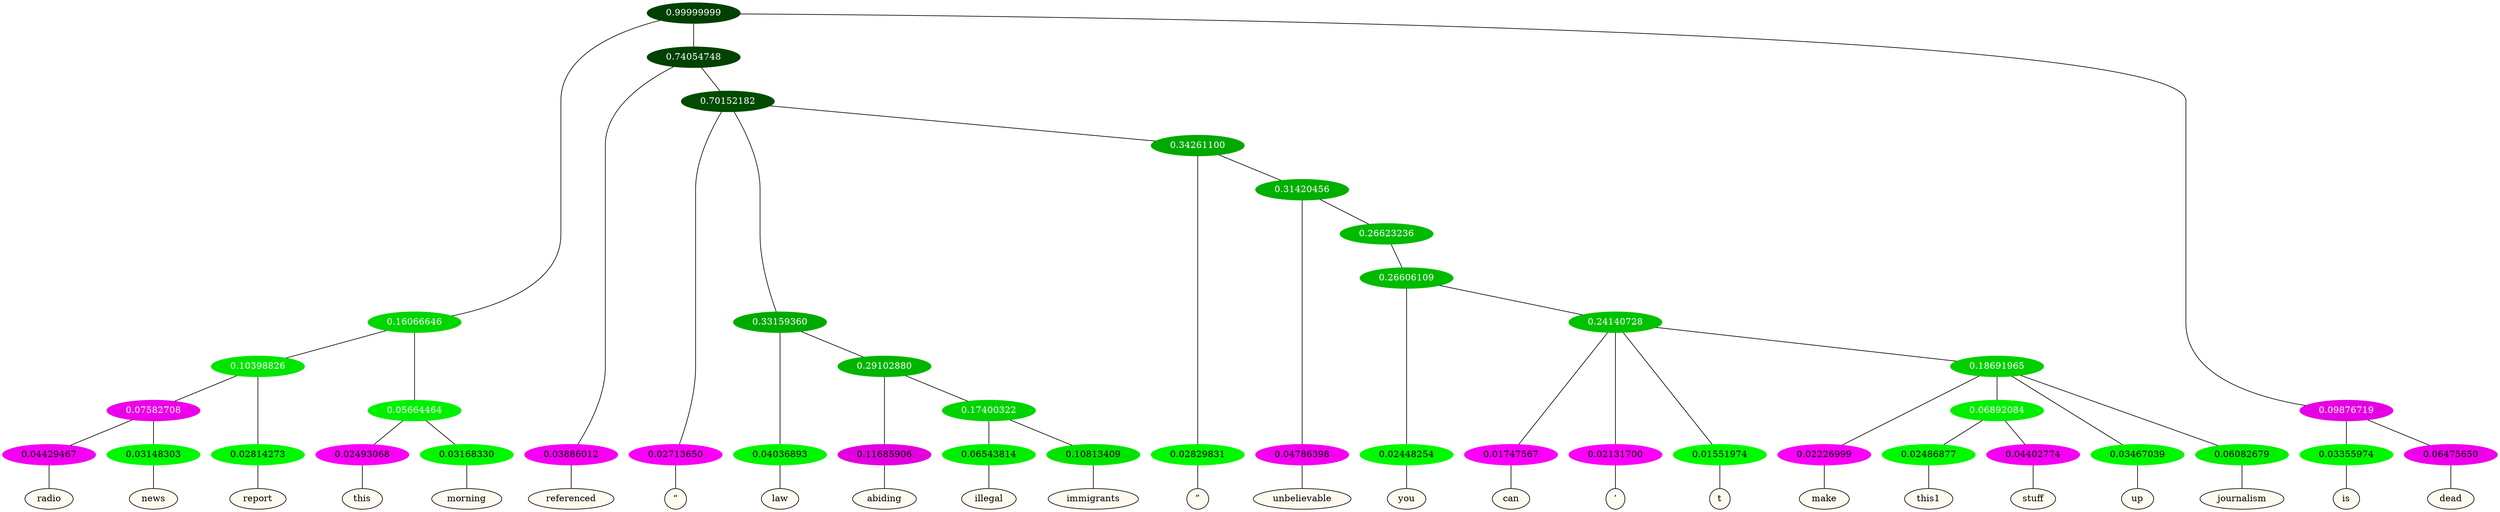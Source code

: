 graph {
	node [format=png height=0.15 nodesep=0.001 ordering=out overlap=prism overlap_scaling=0.01 ranksep=0.001 ratio=0.2 style=filled width=0.15]
	{
		rank=same
		a_w_17 [label=radio color=black fillcolor=floralwhite style="filled,solid"]
		a_w_18 [label=news color=black fillcolor=floralwhite style="filled,solid"]
		a_w_11 [label=report color=black fillcolor=floralwhite style="filled,solid"]
		a_w_12 [label=this color=black fillcolor=floralwhite style="filled,solid"]
		a_w_13 [label=morning color=black fillcolor=floralwhite style="filled,solid"]
		a_w_6 [label=referenced color=black fillcolor=floralwhite style="filled,solid"]
		a_w_14 [label="“" color=black fillcolor=floralwhite style="filled,solid"]
		a_w_19 [label=law color=black fillcolor=floralwhite style="filled,solid"]
		a_w_23 [label=abiding color=black fillcolor=floralwhite style="filled,solid"]
		a_w_27 [label=illegal color=black fillcolor=floralwhite style="filled,solid"]
		a_w_28 [label=immigrants color=black fillcolor=floralwhite style="filled,solid"]
		a_w_21 [label="”" color=black fillcolor=floralwhite style="filled,solid"]
		a_w_25 [label=unbelievable color=black fillcolor=floralwhite style="filled,solid"]
		a_w_30 [label=you color=black fillcolor=floralwhite style="filled,solid"]
		a_w_32 [label=can color=black fillcolor=floralwhite style="filled,solid"]
		a_w_33 [label="’" color=black fillcolor=floralwhite style="filled,solid"]
		a_w_34 [label=t color=black fillcolor=floralwhite style="filled,solid"]
		a_w_36 [label=make color=black fillcolor=floralwhite style="filled,solid"]
		a_w_40 [label=this1 color=black fillcolor=floralwhite style="filled,solid"]
		a_w_41 [label=stuff color=black fillcolor=floralwhite style="filled,solid"]
		a_w_38 [label=up color=black fillcolor=floralwhite style="filled,solid"]
		a_w_39 [label=journalism color=black fillcolor=floralwhite style="filled,solid"]
		a_w_8 [label=is color=black fillcolor=floralwhite style="filled,solid"]
		a_w_9 [label=dead color=black fillcolor=floralwhite style="filled,solid"]
	}
	a_n_17 -- a_w_17
	a_n_18 -- a_w_18
	a_n_11 -- a_w_11
	a_n_12 -- a_w_12
	a_n_13 -- a_w_13
	a_n_6 -- a_w_6
	a_n_14 -- a_w_14
	a_n_19 -- a_w_19
	a_n_23 -- a_w_23
	a_n_27 -- a_w_27
	a_n_28 -- a_w_28
	a_n_21 -- a_w_21
	a_n_25 -- a_w_25
	a_n_30 -- a_w_30
	a_n_32 -- a_w_32
	a_n_33 -- a_w_33
	a_n_34 -- a_w_34
	a_n_36 -- a_w_36
	a_n_40 -- a_w_40
	a_n_41 -- a_w_41
	a_n_38 -- a_w_38
	a_n_39 -- a_w_39
	a_n_8 -- a_w_8
	a_n_9 -- a_w_9
	{
		rank=same
		a_n_17 [label=0.04429467 color="0.835 1.000 0.956" fontcolor=black]
		a_n_18 [label=0.03148303 color="0.334 1.000 0.969" fontcolor=black]
		a_n_11 [label=0.02814273 color="0.334 1.000 0.972" fontcolor=black]
		a_n_12 [label=0.02493068 color="0.835 1.000 0.975" fontcolor=black]
		a_n_13 [label=0.03168330 color="0.334 1.000 0.968" fontcolor=black]
		a_n_6 [label=0.03886012 color="0.835 1.000 0.961" fontcolor=black]
		a_n_14 [label=0.02713650 color="0.835 1.000 0.973" fontcolor=black]
		a_n_19 [label=0.04036893 color="0.334 1.000 0.960" fontcolor=black]
		a_n_23 [label=0.11685906 color="0.835 1.000 0.883" fontcolor=black]
		a_n_27 [label=0.06543814 color="0.334 1.000 0.935" fontcolor=black]
		a_n_28 [label=0.10813409 color="0.334 1.000 0.892" fontcolor=black]
		a_n_21 [label=0.02829831 color="0.334 1.000 0.972" fontcolor=black]
		a_n_25 [label=0.04786398 color="0.835 1.000 0.952" fontcolor=black]
		a_n_30 [label=0.02448254 color="0.334 1.000 0.976" fontcolor=black]
		a_n_32 [label=0.01747567 color="0.835 1.000 0.983" fontcolor=black]
		a_n_33 [label=0.02131700 color="0.835 1.000 0.979" fontcolor=black]
		a_n_34 [label=0.01551974 color="0.334 1.000 0.984" fontcolor=black]
		a_n_36 [label=0.02226999 color="0.835 1.000 0.978" fontcolor=black]
		a_n_40 [label=0.02486877 color="0.334 1.000 0.975" fontcolor=black]
		a_n_41 [label=0.04402774 color="0.835 1.000 0.956" fontcolor=black]
		a_n_38 [label=0.03467039 color="0.334 1.000 0.965" fontcolor=black]
		a_n_39 [label=0.06082679 color="0.334 1.000 0.939" fontcolor=black]
		a_n_8 [label=0.03355974 color="0.334 1.000 0.966" fontcolor=black]
		a_n_9 [label=0.06475650 color="0.835 1.000 0.935" fontcolor=black]
	}
	a_n_0 [label=0.99999999 color="0.334 1.000 0.250" fontcolor=grey99]
	a_n_1 [label=0.16066646 color="0.334 1.000 0.839" fontcolor=grey99]
	a_n_0 -- a_n_1
	a_n_2 [label=0.74054748 color="0.334 1.000 0.259" fontcolor=grey99]
	a_n_0 -- a_n_2
	a_n_3 [label=0.09876719 color="0.835 1.000 0.901" fontcolor=grey99]
	a_n_0 -- a_n_3
	a_n_4 [label=0.10398826 color="0.334 1.000 0.896" fontcolor=grey99]
	a_n_1 -- a_n_4
	a_n_5 [label=0.05664464 color="0.334 1.000 0.943" fontcolor=grey99]
	a_n_1 -- a_n_5
	a_n_2 -- a_n_6
	a_n_7 [label=0.70152182 color="0.334 1.000 0.298" fontcolor=grey99]
	a_n_2 -- a_n_7
	a_n_3 -- a_n_8
	a_n_3 -- a_n_9
	a_n_10 [label=0.07582708 color="0.835 1.000 0.924" fontcolor=grey99]
	a_n_4 -- a_n_10
	a_n_4 -- a_n_11
	a_n_5 -- a_n_12
	a_n_5 -- a_n_13
	a_n_7 -- a_n_14
	a_n_15 [label=0.33159360 color="0.334 1.000 0.668" fontcolor=grey99]
	a_n_7 -- a_n_15
	a_n_16 [label=0.34261100 color="0.334 1.000 0.657" fontcolor=grey99]
	a_n_7 -- a_n_16
	a_n_10 -- a_n_17
	a_n_10 -- a_n_18
	a_n_15 -- a_n_19
	a_n_20 [label=0.29102880 color="0.334 1.000 0.709" fontcolor=grey99]
	a_n_15 -- a_n_20
	a_n_16 -- a_n_21
	a_n_22 [label=0.31420456 color="0.334 1.000 0.686" fontcolor=grey99]
	a_n_16 -- a_n_22
	a_n_20 -- a_n_23
	a_n_24 [label=0.17400322 color="0.334 1.000 0.826" fontcolor=grey99]
	a_n_20 -- a_n_24
	a_n_22 -- a_n_25
	a_n_26 [label=0.26623236 color="0.334 1.000 0.734" fontcolor=grey99]
	a_n_22 -- a_n_26
	a_n_24 -- a_n_27
	a_n_24 -- a_n_28
	a_n_29 [label=0.26606109 color="0.334 1.000 0.734" fontcolor=grey99]
	a_n_26 -- a_n_29
	a_n_29 -- a_n_30
	a_n_31 [label=0.24140728 color="0.334 1.000 0.759" fontcolor=grey99]
	a_n_29 -- a_n_31
	a_n_31 -- a_n_32
	a_n_31 -- a_n_33
	a_n_31 -- a_n_34
	a_n_35 [label=0.18691965 color="0.334 1.000 0.813" fontcolor=grey99]
	a_n_31 -- a_n_35
	a_n_35 -- a_n_36
	a_n_37 [label=0.06892084 color="0.334 1.000 0.931" fontcolor=grey99]
	a_n_35 -- a_n_37
	a_n_35 -- a_n_38
	a_n_35 -- a_n_39
	a_n_37 -- a_n_40
	a_n_37 -- a_n_41
}
